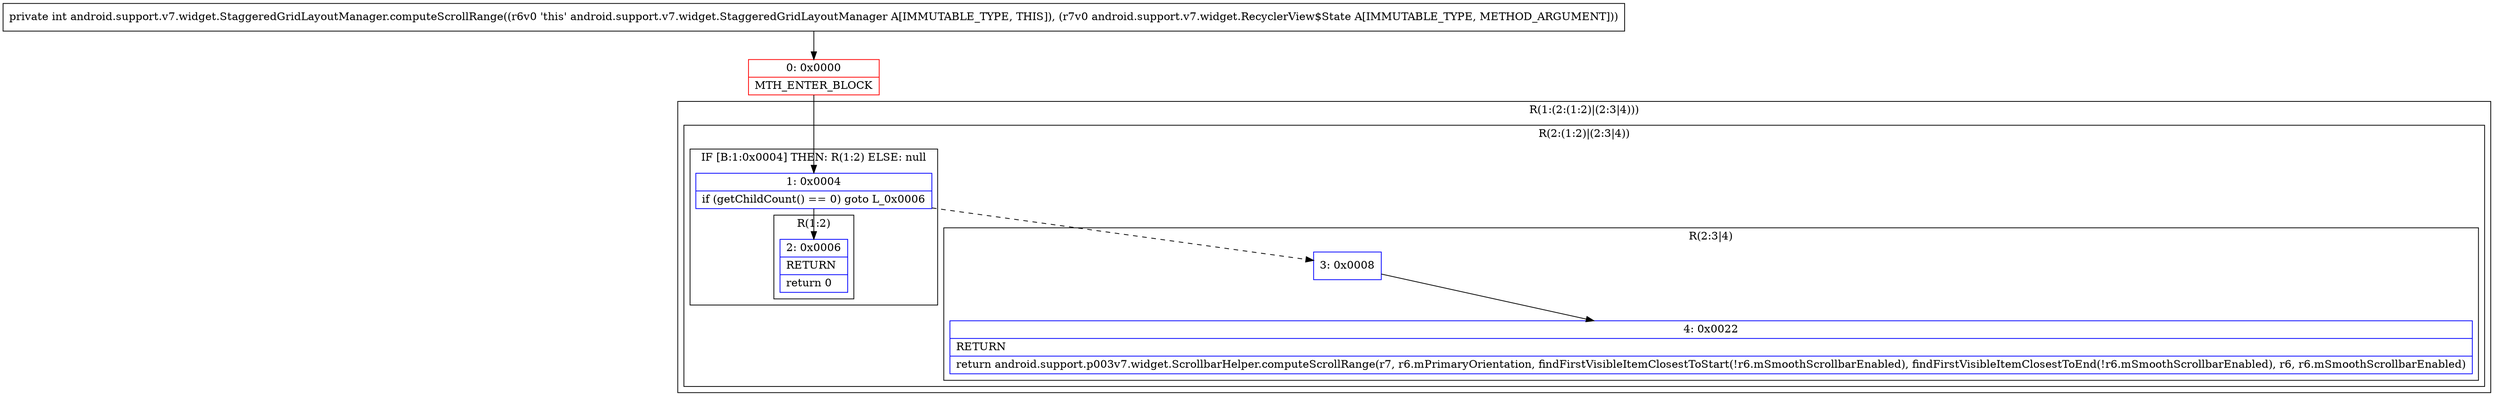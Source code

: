digraph "CFG forandroid.support.v7.widget.StaggeredGridLayoutManager.computeScrollRange(Landroid\/support\/v7\/widget\/RecyclerView$State;)I" {
subgraph cluster_Region_83582772 {
label = "R(1:(2:(1:2)|(2:3|4)))";
node [shape=record,color=blue];
subgraph cluster_Region_1419454460 {
label = "R(2:(1:2)|(2:3|4))";
node [shape=record,color=blue];
subgraph cluster_IfRegion_466141520 {
label = "IF [B:1:0x0004] THEN: R(1:2) ELSE: null";
node [shape=record,color=blue];
Node_1 [shape=record,label="{1\:\ 0x0004|if (getChildCount() == 0) goto L_0x0006\l}"];
subgraph cluster_Region_945504320 {
label = "R(1:2)";
node [shape=record,color=blue];
Node_2 [shape=record,label="{2\:\ 0x0006|RETURN\l|return 0\l}"];
}
}
subgraph cluster_Region_1720171136 {
label = "R(2:3|4)";
node [shape=record,color=blue];
Node_3 [shape=record,label="{3\:\ 0x0008}"];
Node_4 [shape=record,label="{4\:\ 0x0022|RETURN\l|return android.support.p003v7.widget.ScrollbarHelper.computeScrollRange(r7, r6.mPrimaryOrientation, findFirstVisibleItemClosestToStart(!r6.mSmoothScrollbarEnabled), findFirstVisibleItemClosestToEnd(!r6.mSmoothScrollbarEnabled), r6, r6.mSmoothScrollbarEnabled)\l}"];
}
}
}
Node_0 [shape=record,color=red,label="{0\:\ 0x0000|MTH_ENTER_BLOCK\l}"];
MethodNode[shape=record,label="{private int android.support.v7.widget.StaggeredGridLayoutManager.computeScrollRange((r6v0 'this' android.support.v7.widget.StaggeredGridLayoutManager A[IMMUTABLE_TYPE, THIS]), (r7v0 android.support.v7.widget.RecyclerView$State A[IMMUTABLE_TYPE, METHOD_ARGUMENT])) }"];
MethodNode -> Node_0;
Node_1 -> Node_2;
Node_1 -> Node_3[style=dashed];
Node_3 -> Node_4;
Node_0 -> Node_1;
}

